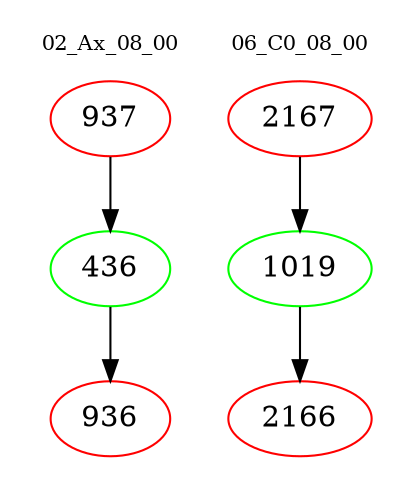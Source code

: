 digraph{
subgraph cluster_0 {
color = white
label = "02_Ax_08_00";
fontsize=10;
T0_937 [label="937", color="red"]
T0_937 -> T0_436 [color="black"]
T0_436 [label="436", color="green"]
T0_436 -> T0_936 [color="black"]
T0_936 [label="936", color="red"]
}
subgraph cluster_1 {
color = white
label = "06_C0_08_00";
fontsize=10;
T1_2167 [label="2167", color="red"]
T1_2167 -> T1_1019 [color="black"]
T1_1019 [label="1019", color="green"]
T1_1019 -> T1_2166 [color="black"]
T1_2166 [label="2166", color="red"]
}
}
